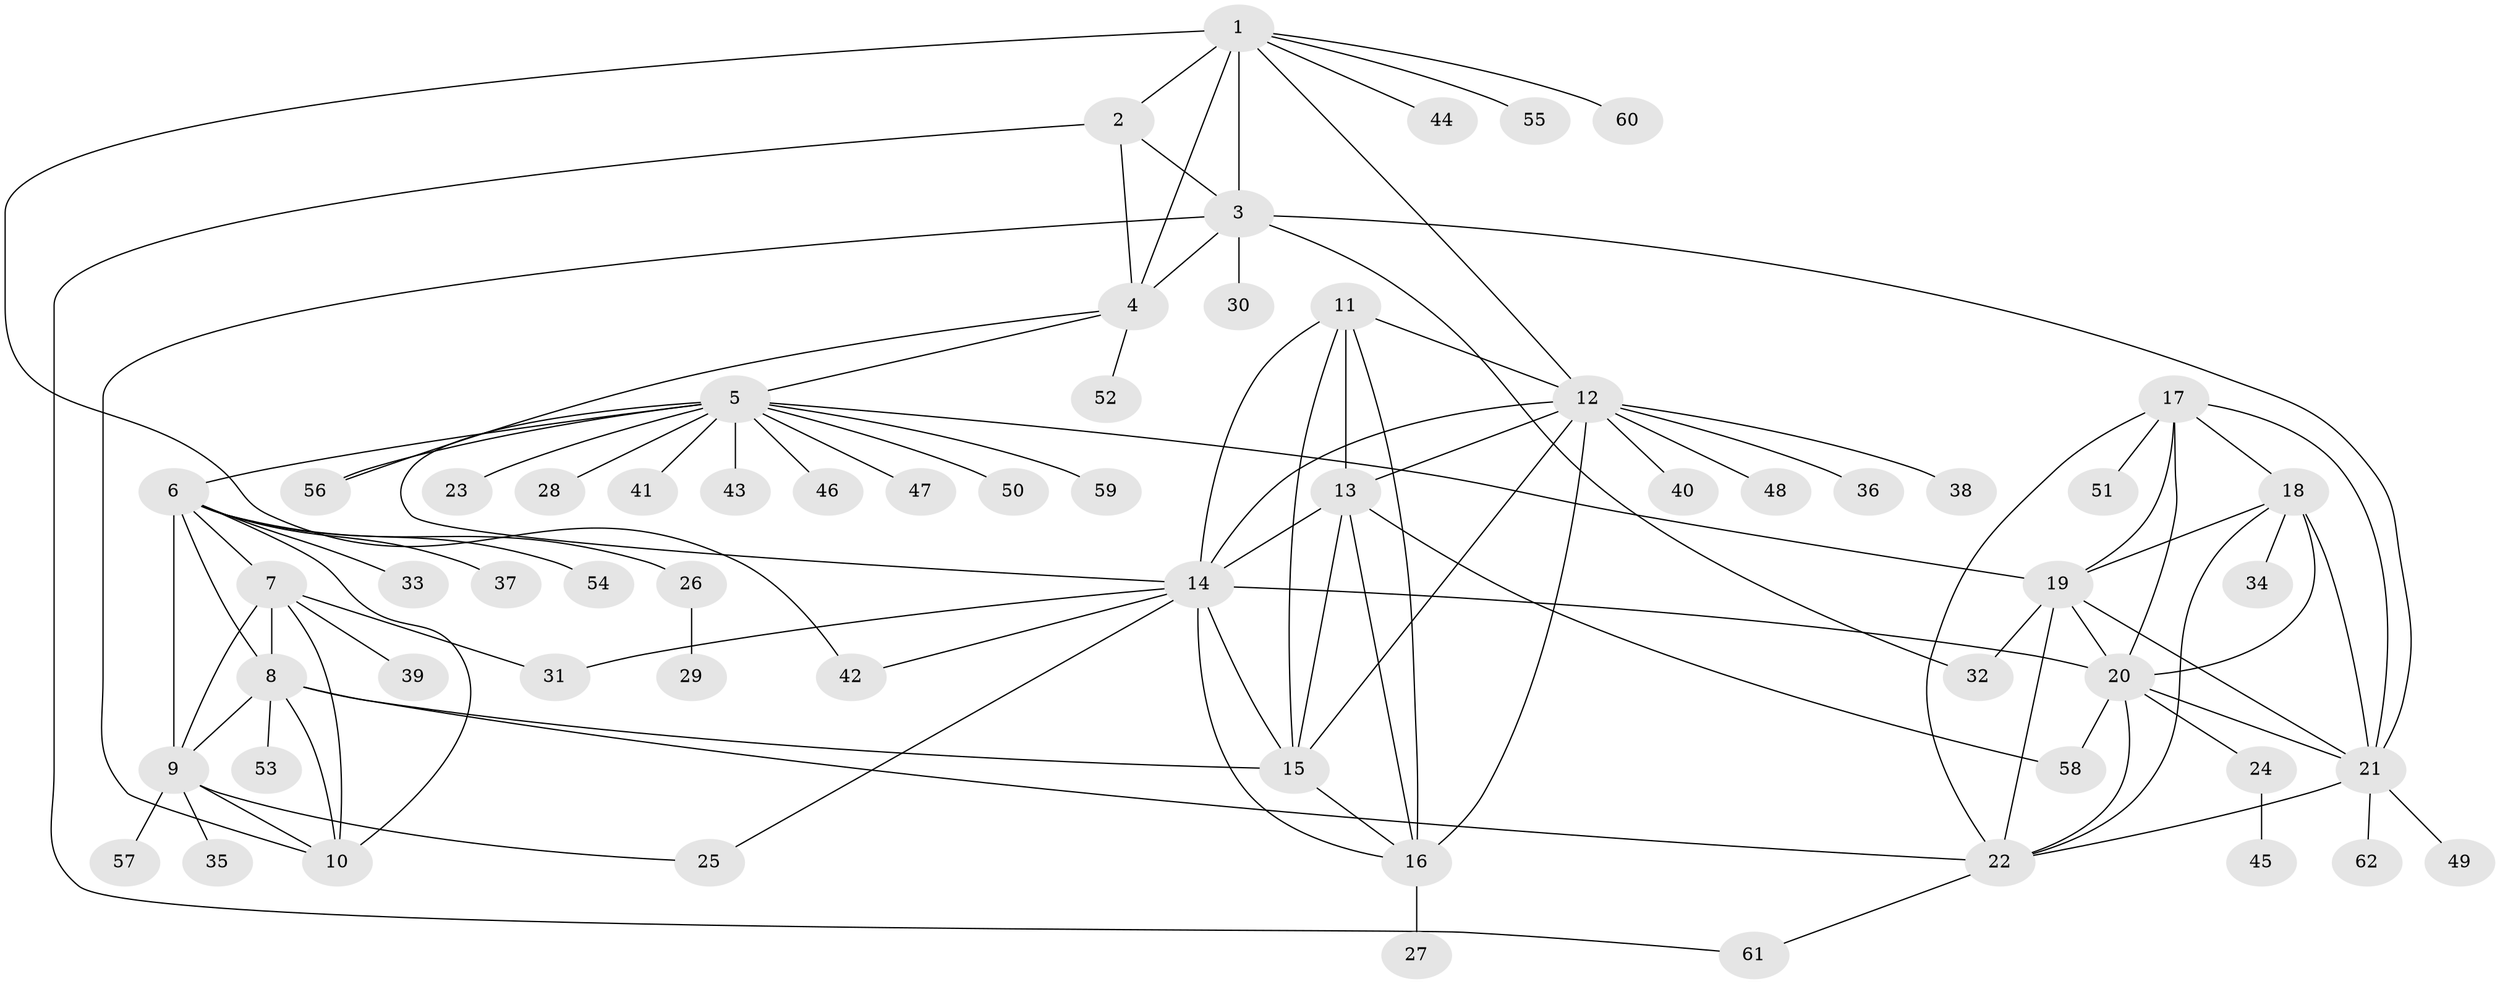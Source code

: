 // original degree distribution, {11: 0.04878048780487805, 8: 0.04065040650406504, 5: 0.016260162601626018, 13: 0.008130081300813009, 7: 0.024390243902439025, 9: 0.04065040650406504, 6: 0.04065040650406504, 12: 0.008130081300813009, 10: 0.016260162601626018, 1: 0.6016260162601627, 3: 0.04065040650406504, 2: 0.11382113821138211}
// Generated by graph-tools (version 1.1) at 2025/37/03/09/25 02:37:12]
// undirected, 62 vertices, 103 edges
graph export_dot {
graph [start="1"]
  node [color=gray90,style=filled];
  1;
  2;
  3;
  4;
  5;
  6;
  7;
  8;
  9;
  10;
  11;
  12;
  13;
  14;
  15;
  16;
  17;
  18;
  19;
  20;
  21;
  22;
  23;
  24;
  25;
  26;
  27;
  28;
  29;
  30;
  31;
  32;
  33;
  34;
  35;
  36;
  37;
  38;
  39;
  40;
  41;
  42;
  43;
  44;
  45;
  46;
  47;
  48;
  49;
  50;
  51;
  52;
  53;
  54;
  55;
  56;
  57;
  58;
  59;
  60;
  61;
  62;
  1 -- 2 [weight=1.0];
  1 -- 3 [weight=3.0];
  1 -- 4 [weight=1.0];
  1 -- 12 [weight=1.0];
  1 -- 42 [weight=1.0];
  1 -- 44 [weight=1.0];
  1 -- 55 [weight=1.0];
  1 -- 60 [weight=1.0];
  2 -- 3 [weight=4.0];
  2 -- 4 [weight=1.0];
  2 -- 61 [weight=1.0];
  3 -- 4 [weight=3.0];
  3 -- 10 [weight=1.0];
  3 -- 21 [weight=1.0];
  3 -- 30 [weight=7.0];
  3 -- 32 [weight=1.0];
  4 -- 5 [weight=1.0];
  4 -- 52 [weight=1.0];
  4 -- 56 [weight=1.0];
  5 -- 6 [weight=1.0];
  5 -- 14 [weight=1.0];
  5 -- 19 [weight=1.0];
  5 -- 23 [weight=1.0];
  5 -- 28 [weight=1.0];
  5 -- 41 [weight=1.0];
  5 -- 43 [weight=1.0];
  5 -- 46 [weight=1.0];
  5 -- 47 [weight=1.0];
  5 -- 50 [weight=1.0];
  5 -- 56 [weight=1.0];
  5 -- 59 [weight=1.0];
  6 -- 7 [weight=1.0];
  6 -- 8 [weight=2.0];
  6 -- 9 [weight=1.0];
  6 -- 10 [weight=1.0];
  6 -- 26 [weight=1.0];
  6 -- 33 [weight=1.0];
  6 -- 37 [weight=1.0];
  6 -- 54 [weight=1.0];
  7 -- 8 [weight=2.0];
  7 -- 9 [weight=1.0];
  7 -- 10 [weight=1.0];
  7 -- 31 [weight=5.0];
  7 -- 39 [weight=1.0];
  8 -- 9 [weight=2.0];
  8 -- 10 [weight=2.0];
  8 -- 15 [weight=1.0];
  8 -- 22 [weight=1.0];
  8 -- 53 [weight=1.0];
  9 -- 10 [weight=1.0];
  9 -- 25 [weight=1.0];
  9 -- 35 [weight=3.0];
  9 -- 57 [weight=1.0];
  11 -- 12 [weight=1.0];
  11 -- 13 [weight=1.0];
  11 -- 14 [weight=1.0];
  11 -- 15 [weight=1.0];
  11 -- 16 [weight=1.0];
  12 -- 13 [weight=1.0];
  12 -- 14 [weight=1.0];
  12 -- 15 [weight=1.0];
  12 -- 16 [weight=1.0];
  12 -- 36 [weight=1.0];
  12 -- 38 [weight=1.0];
  12 -- 40 [weight=1.0];
  12 -- 48 [weight=1.0];
  13 -- 14 [weight=5.0];
  13 -- 15 [weight=1.0];
  13 -- 16 [weight=1.0];
  13 -- 58 [weight=1.0];
  14 -- 15 [weight=1.0];
  14 -- 16 [weight=1.0];
  14 -- 20 [weight=2.0];
  14 -- 25 [weight=1.0];
  14 -- 31 [weight=2.0];
  14 -- 42 [weight=1.0];
  15 -- 16 [weight=1.0];
  16 -- 27 [weight=2.0];
  17 -- 18 [weight=1.0];
  17 -- 19 [weight=1.0];
  17 -- 20 [weight=1.0];
  17 -- 21 [weight=1.0];
  17 -- 22 [weight=1.0];
  17 -- 51 [weight=2.0];
  18 -- 19 [weight=1.0];
  18 -- 20 [weight=1.0];
  18 -- 21 [weight=1.0];
  18 -- 22 [weight=1.0];
  18 -- 34 [weight=3.0];
  19 -- 20 [weight=1.0];
  19 -- 21 [weight=1.0];
  19 -- 22 [weight=1.0];
  19 -- 32 [weight=2.0];
  20 -- 21 [weight=1.0];
  20 -- 22 [weight=1.0];
  20 -- 24 [weight=1.0];
  20 -- 58 [weight=1.0];
  21 -- 22 [weight=1.0];
  21 -- 49 [weight=1.0];
  21 -- 62 [weight=1.0];
  22 -- 61 [weight=1.0];
  24 -- 45 [weight=1.0];
  26 -- 29 [weight=1.0];
}
